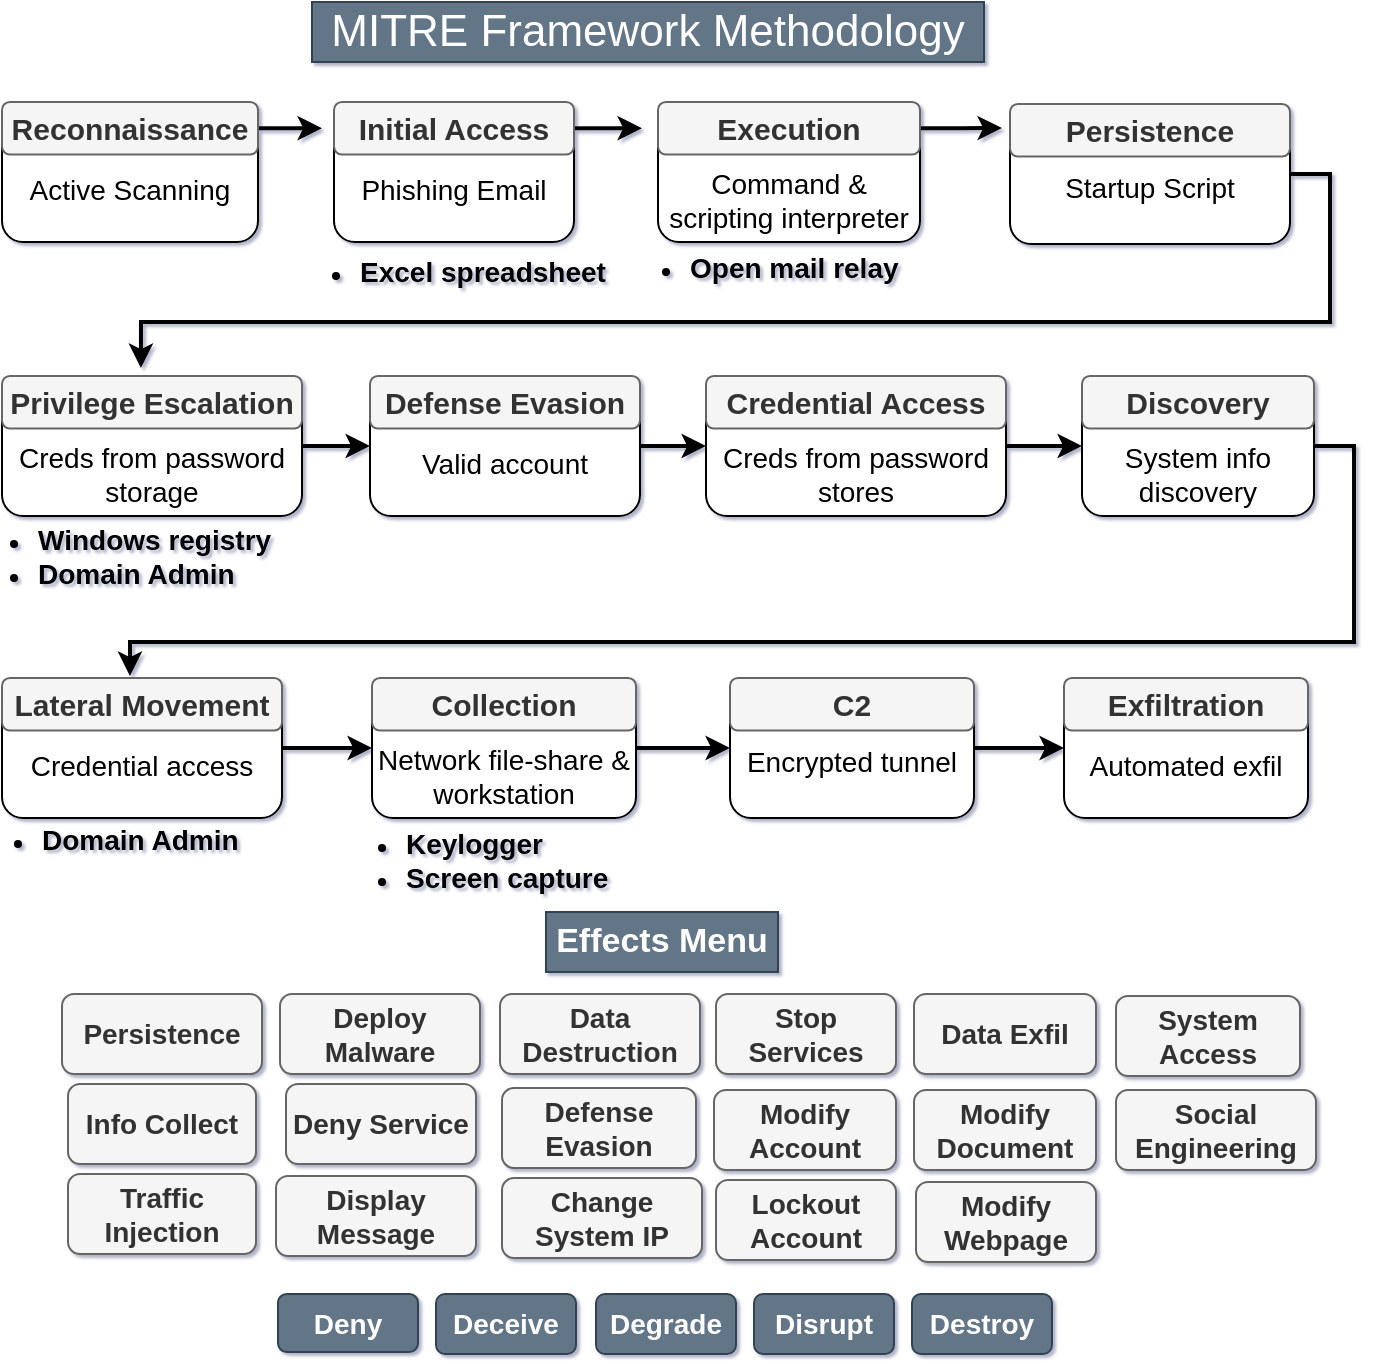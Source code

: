 <mxfile version="26.0.11">
  <diagram name="Page-1" id="gRGlmmRWfanD2pizWrzM">
    <mxGraphModel dx="1801" dy="774" grid="1" gridSize="10" guides="1" tooltips="1" connect="1" arrows="1" fold="1" page="1" pageScale="1" pageWidth="850" pageHeight="1100" background="none" math="0" shadow="1">
      <root>
        <mxCell id="0" />
        <mxCell id="1" parent="0" />
        <mxCell id="JNrSfI8FxQFx-OjNTc6Z-5" value="" style="group;fillColor=none;fontColor=#ffffff;strokeColor=none;" vertex="1" connectable="0" parent="1">
          <mxGeometry x="80" y="280" width="128" height="70" as="geometry" />
        </mxCell>
        <mxCell id="JNrSfI8FxQFx-OjNTc6Z-6" value="" style="group;fillColor=none;fontColor=#ffffff;strokeColor=none;" vertex="1" connectable="0" parent="JNrSfI8FxQFx-OjNTc6Z-5">
          <mxGeometry width="128" height="70" as="geometry" />
        </mxCell>
        <mxCell id="JNrSfI8FxQFx-OjNTc6Z-3" value="&lt;div align=&quot;center&quot;&gt;&lt;font style=&quot;font-size: 14px;&quot;&gt;&lt;font&gt;&lt;br&gt;&lt;/font&gt;&lt;/font&gt;&lt;/div&gt;&lt;div align=&quot;center&quot;&gt;&lt;font style=&quot;font-size: 14px;&quot;&gt;&lt;font&gt;Active Scanning&lt;/font&gt;&lt;/font&gt;&lt;/div&gt;" style="rounded=1;whiteSpace=wrap;html=1;imageAlign=center;align=center;labelPosition=center;verticalLabelPosition=middle;verticalAlign=middle;container=1;" vertex="1" parent="JNrSfI8FxQFx-OjNTc6Z-6">
          <mxGeometry width="128" height="70" as="geometry" />
        </mxCell>
        <mxCell id="JNrSfI8FxQFx-OjNTc6Z-104" style="edgeStyle=orthogonalEdgeStyle;rounded=0;orthogonalLoop=1;jettySize=auto;html=1;exitX=1;exitY=0.5;exitDx=0;exitDy=0;strokeWidth=2;" edge="1" parent="JNrSfI8FxQFx-OjNTc6Z-6" source="JNrSfI8FxQFx-OjNTc6Z-4">
          <mxGeometry relative="1" as="geometry">
            <mxPoint x="160" y="13" as="targetPoint" />
          </mxGeometry>
        </mxCell>
        <mxCell id="JNrSfI8FxQFx-OjNTc6Z-4" value="&lt;font style=&quot;font-size: 15px;&quot;&gt;&lt;b&gt;&lt;font&gt;Reconnaissance&lt;/font&gt;&lt;/b&gt;&lt;/font&gt;" style="rounded=1;whiteSpace=wrap;html=1;fillColor=#f5f5f5;strokeColor=#666666;fontColor=#333333;" vertex="1" parent="JNrSfI8FxQFx-OjNTc6Z-6">
          <mxGeometry width="128" height="26.25" as="geometry" />
        </mxCell>
        <mxCell id="JNrSfI8FxQFx-OjNTc6Z-7" value="" style="group" vertex="1" connectable="0" parent="1">
          <mxGeometry x="246" y="280" width="120" height="70" as="geometry" />
        </mxCell>
        <mxCell id="JNrSfI8FxQFx-OjNTc6Z-8" value="" style="group" vertex="1" connectable="0" parent="JNrSfI8FxQFx-OjNTc6Z-7">
          <mxGeometry width="120" height="70" as="geometry" />
        </mxCell>
        <mxCell id="JNrSfI8FxQFx-OjNTc6Z-9" value="&lt;div&gt;&lt;font style=&quot;font-size: 14px;&quot;&gt;&lt;br&gt;&lt;/font&gt;&lt;/div&gt;&lt;div&gt;&lt;font style=&quot;font-size: 14px;&quot;&gt;Phishing Email&lt;/font&gt;&lt;/div&gt;" style="rounded=1;whiteSpace=wrap;html=1;imageAlign=center;align=center;labelPosition=center;verticalLabelPosition=middle;verticalAlign=middle;container=1;" vertex="1" parent="JNrSfI8FxQFx-OjNTc6Z-8">
          <mxGeometry width="120" height="70" as="geometry" />
        </mxCell>
        <mxCell id="JNrSfI8FxQFx-OjNTc6Z-105" style="edgeStyle=orthogonalEdgeStyle;rounded=0;orthogonalLoop=1;jettySize=auto;html=1;exitX=1;exitY=0.5;exitDx=0;exitDy=0;strokeWidth=2;" edge="1" parent="JNrSfI8FxQFx-OjNTc6Z-8" source="JNrSfI8FxQFx-OjNTc6Z-10">
          <mxGeometry relative="1" as="geometry">
            <mxPoint x="154" y="13" as="targetPoint" />
          </mxGeometry>
        </mxCell>
        <mxCell id="JNrSfI8FxQFx-OjNTc6Z-10" value="&lt;font style=&quot;font-size: 15px;&quot;&gt;&lt;b&gt;Initial Access&lt;/b&gt;&lt;/font&gt;" style="rounded=1;whiteSpace=wrap;html=1;fillColor=#f5f5f5;strokeColor=#666666;fontColor=#333333;" vertex="1" parent="JNrSfI8FxQFx-OjNTc6Z-8">
          <mxGeometry width="120" height="26.25" as="geometry" />
        </mxCell>
        <mxCell id="JNrSfI8FxQFx-OjNTc6Z-11" value="" style="group" vertex="1" connectable="0" parent="1">
          <mxGeometry x="408" y="280" width="131" height="70" as="geometry" />
        </mxCell>
        <mxCell id="JNrSfI8FxQFx-OjNTc6Z-12" value="" style="group" vertex="1" connectable="0" parent="JNrSfI8FxQFx-OjNTc6Z-11">
          <mxGeometry width="131" height="70" as="geometry" />
        </mxCell>
        <mxCell id="JNrSfI8FxQFx-OjNTc6Z-13" value="&lt;div&gt;&lt;br&gt;&lt;/div&gt;&lt;div&gt;&lt;br&gt;&lt;/div&gt;&lt;div&gt;&lt;font style=&quot;font-size: 14px;&quot;&gt;Command &amp;amp; scripting interpreter&lt;/font&gt;&lt;/div&gt;" style="rounded=1;whiteSpace=wrap;html=1;imageAlign=center;align=center;labelPosition=center;verticalLabelPosition=middle;verticalAlign=middle;container=1;" vertex="1" parent="JNrSfI8FxQFx-OjNTc6Z-12">
          <mxGeometry width="131" height="70" as="geometry" />
        </mxCell>
        <mxCell id="JNrSfI8FxQFx-OjNTc6Z-106" style="edgeStyle=orthogonalEdgeStyle;rounded=0;orthogonalLoop=1;jettySize=auto;html=1;exitX=1;exitY=0.5;exitDx=0;exitDy=0;fontSize=12;strokeWidth=2;" edge="1" parent="JNrSfI8FxQFx-OjNTc6Z-12" source="JNrSfI8FxQFx-OjNTc6Z-14">
          <mxGeometry relative="1" as="geometry">
            <mxPoint x="172" y="13" as="targetPoint" />
          </mxGeometry>
        </mxCell>
        <mxCell id="JNrSfI8FxQFx-OjNTc6Z-14" value="&lt;font style=&quot;font-size: 15px;&quot;&gt;&lt;b&gt;&lt;font&gt;Execution&lt;/font&gt;&lt;/b&gt;&lt;/font&gt;" style="rounded=1;whiteSpace=wrap;html=1;fillColor=#f5f5f5;strokeColor=#666666;fontColor=#333333;" vertex="1" parent="JNrSfI8FxQFx-OjNTc6Z-12">
          <mxGeometry width="131" height="26.25" as="geometry" />
        </mxCell>
        <mxCell id="JNrSfI8FxQFx-OjNTc6Z-15" value="" style="group" vertex="1" connectable="0" parent="1">
          <mxGeometry x="584" y="281" width="140" height="70" as="geometry" />
        </mxCell>
        <mxCell id="JNrSfI8FxQFx-OjNTc6Z-16" value="" style="group" vertex="1" connectable="0" parent="JNrSfI8FxQFx-OjNTc6Z-15">
          <mxGeometry width="140" height="70" as="geometry" />
        </mxCell>
        <mxCell id="JNrSfI8FxQFx-OjNTc6Z-17" value="&lt;div&gt;&lt;br&gt;&lt;/div&gt;&lt;div&gt;&lt;font style=&quot;font-size: 14px;&quot;&gt;Startup Script&lt;/font&gt;&lt;/div&gt;" style="rounded=1;whiteSpace=wrap;html=1;imageAlign=center;align=center;labelPosition=center;verticalLabelPosition=middle;verticalAlign=middle;container=1;" vertex="1" parent="JNrSfI8FxQFx-OjNTc6Z-16">
          <mxGeometry width="140" height="70" as="geometry" />
        </mxCell>
        <mxCell id="JNrSfI8FxQFx-OjNTc6Z-18" value="&lt;font style=&quot;font-size: 15px;&quot;&gt;&lt;b&gt;&lt;font&gt;Persistence&lt;/font&gt;&lt;/b&gt;&lt;/font&gt;" style="rounded=1;whiteSpace=wrap;html=1;fillColor=#f5f5f5;strokeColor=#666666;fontColor=#333333;" vertex="1" parent="JNrSfI8FxQFx-OjNTc6Z-16">
          <mxGeometry width="140" height="26.25" as="geometry" />
        </mxCell>
        <mxCell id="JNrSfI8FxQFx-OjNTc6Z-19" value="" style="group;fontFamily=Garamond;" vertex="1" connectable="0" parent="1">
          <mxGeometry x="80" y="417" width="160" height="70" as="geometry" />
        </mxCell>
        <mxCell id="JNrSfI8FxQFx-OjNTc6Z-20" value="" style="group" vertex="1" connectable="0" parent="JNrSfI8FxQFx-OjNTc6Z-19">
          <mxGeometry width="160" height="70" as="geometry" />
        </mxCell>
        <mxCell id="JNrSfI8FxQFx-OjNTc6Z-21" value="&lt;div&gt;&lt;br&gt;&lt;/div&gt;&lt;div&gt;&lt;br&gt;&lt;/div&gt;&lt;div&gt;&lt;font style=&quot;font-size: 14px;&quot;&gt;Creds from password storage&lt;/font&gt;&lt;/div&gt;" style="rounded=1;whiteSpace=wrap;html=1;imageAlign=center;align=center;labelPosition=center;verticalLabelPosition=middle;verticalAlign=middle;container=1;" vertex="1" parent="JNrSfI8FxQFx-OjNTc6Z-20">
          <mxGeometry width="150" height="70" as="geometry" />
        </mxCell>
        <mxCell id="JNrSfI8FxQFx-OjNTc6Z-22" value="&lt;font face=&quot;Helvetica&quot; style=&quot;font-size: 15px;&quot;&gt;&lt;b&gt;&lt;font&gt;Privilege Escalation&lt;/font&gt;&lt;/b&gt;&lt;/font&gt;" style="rounded=1;whiteSpace=wrap;html=1;fillColor=#f5f5f5;strokeColor=#666666;fontColor=#333333;" vertex="1" parent="JNrSfI8FxQFx-OjNTc6Z-20">
          <mxGeometry width="150" height="26.25" as="geometry" />
        </mxCell>
        <mxCell id="JNrSfI8FxQFx-OjNTc6Z-23" value="" style="group" vertex="1" connectable="0" parent="1">
          <mxGeometry x="279" y="417" width="150" height="70" as="geometry" />
        </mxCell>
        <mxCell id="JNrSfI8FxQFx-OjNTc6Z-24" value="" style="group" vertex="1" connectable="0" parent="JNrSfI8FxQFx-OjNTc6Z-23">
          <mxGeometry width="150" height="70" as="geometry" />
        </mxCell>
        <mxCell id="JNrSfI8FxQFx-OjNTc6Z-25" value="&lt;div&gt;&lt;font style=&quot;font-size: 14px;&quot;&gt;&lt;br&gt;&lt;/font&gt;&lt;/div&gt;&lt;div&gt;&lt;font style=&quot;font-size: 14px;&quot;&gt;&lt;font&gt;Valid account&lt;/font&gt;&lt;/font&gt;&lt;/div&gt;" style="rounded=1;whiteSpace=wrap;html=1;imageAlign=center;align=center;labelPosition=center;verticalLabelPosition=middle;verticalAlign=middle;container=1;" vertex="1" parent="JNrSfI8FxQFx-OjNTc6Z-24">
          <mxGeometry x="-15" width="135" height="70" as="geometry" />
        </mxCell>
        <mxCell id="JNrSfI8FxQFx-OjNTc6Z-26" value="&lt;font style=&quot;font-size: 15px;&quot;&gt;&lt;b&gt;Defense Evasion&lt;/b&gt;&lt;/font&gt;" style="rounded=1;whiteSpace=wrap;html=1;fillColor=#f5f5f5;strokeColor=#666666;fontColor=#333333;" vertex="1" parent="JNrSfI8FxQFx-OjNTc6Z-24">
          <mxGeometry x="-15" width="135" height="26.25" as="geometry" />
        </mxCell>
        <mxCell id="JNrSfI8FxQFx-OjNTc6Z-27" value="" style="group" vertex="1" connectable="0" parent="1">
          <mxGeometry x="432" y="417" width="150" height="70" as="geometry" />
        </mxCell>
        <mxCell id="JNrSfI8FxQFx-OjNTc6Z-28" value="" style="group" vertex="1" connectable="0" parent="JNrSfI8FxQFx-OjNTc6Z-27">
          <mxGeometry width="150" height="70" as="geometry" />
        </mxCell>
        <mxCell id="JNrSfI8FxQFx-OjNTc6Z-63" style="edgeStyle=orthogonalEdgeStyle;rounded=0;orthogonalLoop=1;jettySize=auto;html=1;exitX=1;exitY=0.5;exitDx=0;exitDy=0;strokeWidth=2;" edge="1" parent="JNrSfI8FxQFx-OjNTc6Z-28" source="JNrSfI8FxQFx-OjNTc6Z-29">
          <mxGeometry relative="1" as="geometry">
            <mxPoint x="188" y="35" as="targetPoint" />
          </mxGeometry>
        </mxCell>
        <mxCell id="JNrSfI8FxQFx-OjNTc6Z-29" value="&lt;div&gt;&lt;br&gt;&lt;/div&gt;&lt;div&gt;&lt;br&gt;&lt;/div&gt;&lt;div&gt;&lt;font style=&quot;font-size: 14px;&quot;&gt;Creds from password stores&lt;/font&gt;&lt;/div&gt;" style="rounded=1;whiteSpace=wrap;html=1;imageAlign=center;align=center;labelPosition=center;verticalLabelPosition=middle;verticalAlign=middle;container=1;" vertex="1" parent="JNrSfI8FxQFx-OjNTc6Z-28">
          <mxGeometry width="150" height="70" as="geometry" />
        </mxCell>
        <mxCell id="JNrSfI8FxQFx-OjNTc6Z-30" value="&lt;font style=&quot;font-size: 15px;&quot;&gt;&lt;b&gt;Credential Access&lt;/b&gt;&lt;/font&gt;" style="rounded=1;whiteSpace=wrap;html=1;fillColor=#f5f5f5;strokeColor=#666666;fontColor=#333333;" vertex="1" parent="JNrSfI8FxQFx-OjNTc6Z-28">
          <mxGeometry width="150" height="26.25" as="geometry" />
        </mxCell>
        <mxCell id="JNrSfI8FxQFx-OjNTc6Z-31" value="" style="group" vertex="1" connectable="0" parent="1">
          <mxGeometry x="620" y="417" width="116" height="70" as="geometry" />
        </mxCell>
        <mxCell id="JNrSfI8FxQFx-OjNTc6Z-32" value="" style="group" vertex="1" connectable="0" parent="JNrSfI8FxQFx-OjNTc6Z-31">
          <mxGeometry width="116" height="70" as="geometry" />
        </mxCell>
        <mxCell id="JNrSfI8FxQFx-OjNTc6Z-33" value="&lt;div&gt;&lt;br&gt;&lt;/div&gt;&lt;div&gt;&lt;br&gt;&lt;/div&gt;&lt;div&gt;&lt;font style=&quot;font-size: 14px;&quot;&gt;System info discovery&lt;/font&gt;&lt;/div&gt;" style="rounded=1;whiteSpace=wrap;html=1;imageAlign=center;align=center;labelPosition=center;verticalLabelPosition=middle;verticalAlign=middle;container=1;" vertex="1" parent="JNrSfI8FxQFx-OjNTc6Z-32">
          <mxGeometry width="116" height="70" as="geometry" />
        </mxCell>
        <mxCell id="JNrSfI8FxQFx-OjNTc6Z-34" value="&lt;font style=&quot;font-size: 15px;&quot;&gt;&lt;b&gt;Discovery&lt;/b&gt;&lt;/font&gt;" style="rounded=1;whiteSpace=wrap;html=1;fillColor=#f5f5f5;strokeColor=#666666;fontColor=#333333;" vertex="1" parent="JNrSfI8FxQFx-OjNTc6Z-32">
          <mxGeometry width="116" height="26.25" as="geometry" />
        </mxCell>
        <mxCell id="JNrSfI8FxQFx-OjNTc6Z-35" value="" style="group" vertex="1" connectable="0" parent="1">
          <mxGeometry x="80" y="568" width="140" height="70" as="geometry" />
        </mxCell>
        <mxCell id="JNrSfI8FxQFx-OjNTc6Z-36" value="" style="group" vertex="1" connectable="0" parent="JNrSfI8FxQFx-OjNTc6Z-35">
          <mxGeometry width="140" height="70" as="geometry" />
        </mxCell>
        <mxCell id="JNrSfI8FxQFx-OjNTc6Z-37" value="&lt;div&gt;&lt;font style=&quot;font-size: 14px;&quot;&gt;&lt;br&gt;&lt;/font&gt;&lt;/div&gt;&lt;div&gt;&lt;font style=&quot;font-size: 14px;&quot;&gt;Credential access&lt;/font&gt;&lt;/div&gt;" style="rounded=1;whiteSpace=wrap;html=1;imageAlign=center;align=center;labelPosition=center;verticalLabelPosition=middle;verticalAlign=middle;container=1;" vertex="1" parent="JNrSfI8FxQFx-OjNTc6Z-36">
          <mxGeometry width="140" height="70" as="geometry" />
        </mxCell>
        <mxCell id="JNrSfI8FxQFx-OjNTc6Z-38" value="&lt;font style=&quot;font-size: 15px;&quot;&gt;&lt;b&gt;Lateral Movement&lt;/b&gt;&lt;/font&gt;" style="rounded=1;whiteSpace=wrap;html=1;fillColor=#f5f5f5;strokeColor=#666666;fontColor=#333333;" vertex="1" parent="JNrSfI8FxQFx-OjNTc6Z-36">
          <mxGeometry width="140" height="26.25" as="geometry" />
        </mxCell>
        <mxCell id="JNrSfI8FxQFx-OjNTc6Z-39" value="" style="group" vertex="1" connectable="0" parent="1">
          <mxGeometry x="265" y="568" width="132" height="70" as="geometry" />
        </mxCell>
        <mxCell id="JNrSfI8FxQFx-OjNTc6Z-40" value="" style="group" vertex="1" connectable="0" parent="JNrSfI8FxQFx-OjNTc6Z-39">
          <mxGeometry width="132" height="70" as="geometry" />
        </mxCell>
        <mxCell id="JNrSfI8FxQFx-OjNTc6Z-41" value="&lt;div&gt;&lt;br&gt;&lt;/div&gt;&lt;div&gt;&lt;br&gt;&lt;/div&gt;&lt;div&gt;&lt;font style=&quot;font-size: 14px;&quot;&gt;Network file-share &amp;amp; workstation&lt;/font&gt;&lt;/div&gt;" style="rounded=1;whiteSpace=wrap;html=1;imageAlign=center;align=center;labelPosition=center;verticalLabelPosition=middle;verticalAlign=middle;container=1;" vertex="1" parent="JNrSfI8FxQFx-OjNTc6Z-40">
          <mxGeometry width="132" height="70" as="geometry" />
        </mxCell>
        <mxCell id="JNrSfI8FxQFx-OjNTc6Z-42" value="&lt;b&gt;&lt;font style=&quot;font-size: 15px;&quot;&gt;Collection&lt;/font&gt;&lt;/b&gt;" style="rounded=1;whiteSpace=wrap;html=1;fillColor=#f5f5f5;strokeColor=#666666;fontColor=#333333;" vertex="1" parent="JNrSfI8FxQFx-OjNTc6Z-40">
          <mxGeometry width="132" height="26.25" as="geometry" />
        </mxCell>
        <mxCell id="JNrSfI8FxQFx-OjNTc6Z-43" value="" style="group" vertex="1" connectable="0" parent="1">
          <mxGeometry x="444" y="568" width="122" height="70" as="geometry" />
        </mxCell>
        <mxCell id="JNrSfI8FxQFx-OjNTc6Z-44" value="" style="group" vertex="1" connectable="0" parent="JNrSfI8FxQFx-OjNTc6Z-43">
          <mxGeometry width="122" height="70" as="geometry" />
        </mxCell>
        <mxCell id="JNrSfI8FxQFx-OjNTc6Z-45" value="&lt;div&gt;&lt;br&gt;&lt;/div&gt;&lt;div&gt;&lt;font style=&quot;font-size: 14px;&quot;&gt;Encrypted tunnel&lt;/font&gt;&lt;/div&gt;" style="rounded=1;whiteSpace=wrap;html=1;imageAlign=center;align=center;labelPosition=center;verticalLabelPosition=middle;verticalAlign=middle;container=1;" vertex="1" parent="JNrSfI8FxQFx-OjNTc6Z-44">
          <mxGeometry width="122" height="70" as="geometry" />
        </mxCell>
        <mxCell id="JNrSfI8FxQFx-OjNTc6Z-46" value="&lt;font style=&quot;font-size: 15px;&quot;&gt;&lt;b&gt;C2&lt;/b&gt;&lt;/font&gt;" style="rounded=1;whiteSpace=wrap;html=1;fillColor=#f5f5f5;strokeColor=#666666;fontColor=#333333;" vertex="1" parent="JNrSfI8FxQFx-OjNTc6Z-44">
          <mxGeometry width="122" height="26.25" as="geometry" />
        </mxCell>
        <mxCell id="JNrSfI8FxQFx-OjNTc6Z-47" value="" style="group" vertex="1" connectable="0" parent="1">
          <mxGeometry x="611" y="568" width="122" height="70" as="geometry" />
        </mxCell>
        <mxCell id="JNrSfI8FxQFx-OjNTc6Z-48" value="" style="group" vertex="1" connectable="0" parent="JNrSfI8FxQFx-OjNTc6Z-47">
          <mxGeometry width="122" height="70" as="geometry" />
        </mxCell>
        <mxCell id="JNrSfI8FxQFx-OjNTc6Z-49" value="&lt;div&gt;&lt;font style=&quot;font-size: 14px;&quot;&gt;&lt;br&gt;&lt;/font&gt;&lt;/div&gt;&lt;div&gt;&lt;font style=&quot;font-size: 14px;&quot;&gt;Automated exfil&lt;/font&gt;&lt;/div&gt;" style="rounded=1;whiteSpace=wrap;html=1;imageAlign=center;align=center;labelPosition=center;verticalLabelPosition=middle;verticalAlign=middle;container=1;" vertex="1" parent="JNrSfI8FxQFx-OjNTc6Z-48">
          <mxGeometry width="122" height="70" as="geometry" />
        </mxCell>
        <mxCell id="JNrSfI8FxQFx-OjNTc6Z-50" value="&lt;font style=&quot;font-size: 15px;&quot;&gt;&lt;b&gt;Exfiltration&lt;/b&gt;&lt;/font&gt;" style="rounded=1;whiteSpace=wrap;html=1;fillColor=#f5f5f5;strokeColor=#666666;fontColor=#333333;" vertex="1" parent="JNrSfI8FxQFx-OjNTc6Z-48">
          <mxGeometry width="122" height="26.25" as="geometry" />
        </mxCell>
        <mxCell id="JNrSfI8FxQFx-OjNTc6Z-54" style="edgeStyle=orthogonalEdgeStyle;rounded=0;orthogonalLoop=1;jettySize=auto;html=1;exitX=1;exitY=0.5;exitDx=0;exitDy=0;entryX=0.463;entryY=-0.152;entryDx=0;entryDy=0;entryPerimeter=0;fontSize=15;spacing=4;strokeWidth=2;" edge="1" parent="1" source="JNrSfI8FxQFx-OjNTc6Z-17" target="JNrSfI8FxQFx-OjNTc6Z-22">
          <mxGeometry relative="1" as="geometry">
            <Array as="points">
              <mxPoint x="744" y="316" />
              <mxPoint x="744" y="390" />
              <mxPoint x="149" y="390" />
            </Array>
          </mxGeometry>
        </mxCell>
        <mxCell id="JNrSfI8FxQFx-OjNTc6Z-56" style="edgeStyle=orthogonalEdgeStyle;rounded=0;orthogonalLoop=1;jettySize=auto;html=1;exitX=1;exitY=0.5;exitDx=0;exitDy=0;entryX=0;entryY=0.5;entryDx=0;entryDy=0;strokeWidth=2;" edge="1" parent="1" source="JNrSfI8FxQFx-OjNTc6Z-21" target="JNrSfI8FxQFx-OjNTc6Z-25">
          <mxGeometry relative="1" as="geometry" />
        </mxCell>
        <mxCell id="JNrSfI8FxQFx-OjNTc6Z-57" style="edgeStyle=orthogonalEdgeStyle;rounded=0;orthogonalLoop=1;jettySize=auto;html=1;exitX=1;exitY=0.5;exitDx=0;exitDy=0;entryX=0;entryY=0.5;entryDx=0;entryDy=0;strokeWidth=2;" edge="1" parent="1" source="JNrSfI8FxQFx-OjNTc6Z-25" target="JNrSfI8FxQFx-OjNTc6Z-29">
          <mxGeometry relative="1" as="geometry" />
        </mxCell>
        <mxCell id="JNrSfI8FxQFx-OjNTc6Z-59" style="edgeStyle=orthogonalEdgeStyle;rounded=0;orthogonalLoop=1;jettySize=auto;html=1;exitX=1;exitY=0.5;exitDx=0;exitDy=0;entryX=0.457;entryY=-0.038;entryDx=0;entryDy=0;entryPerimeter=0;fontSize=13;strokeWidth=2;" edge="1" parent="1" source="JNrSfI8FxQFx-OjNTc6Z-33" target="JNrSfI8FxQFx-OjNTc6Z-38">
          <mxGeometry relative="1" as="geometry">
            <Array as="points">
              <mxPoint x="756" y="452" />
              <mxPoint x="756" y="550" />
              <mxPoint x="144" y="550" />
            </Array>
          </mxGeometry>
        </mxCell>
        <mxCell id="JNrSfI8FxQFx-OjNTc6Z-60" style="edgeStyle=orthogonalEdgeStyle;rounded=0;orthogonalLoop=1;jettySize=auto;html=1;exitX=1;exitY=0.5;exitDx=0;exitDy=0;entryX=0;entryY=0.5;entryDx=0;entryDy=0;strokeWidth=2;" edge="1" parent="1" source="JNrSfI8FxQFx-OjNTc6Z-37" target="JNrSfI8FxQFx-OjNTc6Z-41">
          <mxGeometry relative="1" as="geometry" />
        </mxCell>
        <mxCell id="JNrSfI8FxQFx-OjNTc6Z-61" style="edgeStyle=orthogonalEdgeStyle;rounded=0;orthogonalLoop=1;jettySize=auto;html=1;exitX=1;exitY=0.5;exitDx=0;exitDy=0;entryX=0;entryY=0.5;entryDx=0;entryDy=0;strokeWidth=2;" edge="1" parent="1" source="JNrSfI8FxQFx-OjNTc6Z-41" target="JNrSfI8FxQFx-OjNTc6Z-45">
          <mxGeometry relative="1" as="geometry" />
        </mxCell>
        <mxCell id="JNrSfI8FxQFx-OjNTc6Z-62" style="edgeStyle=orthogonalEdgeStyle;rounded=0;orthogonalLoop=1;jettySize=auto;html=1;exitX=1;exitY=0.5;exitDx=0;exitDy=0;entryX=0;entryY=0.5;entryDx=0;entryDy=0;strokeWidth=2;" edge="1" parent="1" source="JNrSfI8FxQFx-OjNTc6Z-45" target="JNrSfI8FxQFx-OjNTc6Z-49">
          <mxGeometry relative="1" as="geometry" />
        </mxCell>
        <mxCell id="JNrSfI8FxQFx-OjNTc6Z-65" value="&lt;font style=&quot;font-size: 22px;&quot;&gt;MITRE Framework Methodology&lt;/font&gt;" style="text;html=1;align=center;verticalAlign=middle;whiteSpace=wrap;rounded=0;fillColor=#647687;fontColor=#ffffff;strokeColor=#314354;" vertex="1" parent="1">
          <mxGeometry x="235" y="230" width="336" height="30" as="geometry" />
        </mxCell>
        <mxCell id="JNrSfI8FxQFx-OjNTc6Z-66" value="Persistence" style="rounded=1;whiteSpace=wrap;html=1;fontSize=14;fontStyle=1;labelBorderColor=none;textShadow=0;fillColor=#f5f5f5;fontColor=#333333;strokeColor=#666666;" vertex="1" parent="1">
          <mxGeometry x="110" y="726" width="100" height="40" as="geometry" />
        </mxCell>
        <mxCell id="JNrSfI8FxQFx-OjNTc6Z-67" value="&lt;font style=&quot;font-size: 17px;&quot;&gt;Effects Menu&lt;/font&gt;" style="text;html=1;align=center;verticalAlign=middle;whiteSpace=wrap;rounded=0;fontSize=15;fontStyle=1;fillColor=#647687;fontColor=#ffffff;strokeColor=#314354;" vertex="1" parent="1">
          <mxGeometry x="352" y="685" width="116" height="30" as="geometry" />
        </mxCell>
        <mxCell id="JNrSfI8FxQFx-OjNTc6Z-68" value="Data Destruction" style="rounded=1;whiteSpace=wrap;html=1;fontSize=14;fontStyle=1;labelBorderColor=none;textShadow=0;fillColor=#f5f5f5;fontColor=#333333;strokeColor=#666666;" vertex="1" parent="1">
          <mxGeometry x="329" y="726" width="100" height="40" as="geometry" />
        </mxCell>
        <mxCell id="JNrSfI8FxQFx-OjNTc6Z-69" value="Stop Services" style="rounded=1;whiteSpace=wrap;html=1;fontSize=14;fontStyle=1;labelBorderColor=none;textShadow=0;fillColor=#f5f5f5;fontColor=#333333;strokeColor=#666666;" vertex="1" parent="1">
          <mxGeometry x="437" y="726" width="90" height="40" as="geometry" />
        </mxCell>
        <mxCell id="JNrSfI8FxQFx-OjNTc6Z-70" value="Data Exfil" style="rounded=1;whiteSpace=wrap;html=1;fontSize=14;fontStyle=1;labelBorderColor=none;textShadow=0;fillColor=#f5f5f5;fontColor=#333333;strokeColor=#666666;" vertex="1" parent="1">
          <mxGeometry x="536" y="726" width="91" height="40" as="geometry" />
        </mxCell>
        <mxCell id="JNrSfI8FxQFx-OjNTc6Z-71" value="System Access" style="rounded=1;whiteSpace=wrap;html=1;fontSize=14;fontStyle=1;labelBorderColor=none;textShadow=0;fillColor=#f5f5f5;fontColor=#333333;strokeColor=#666666;" vertex="1" parent="1">
          <mxGeometry x="637" y="727" width="92" height="40" as="geometry" />
        </mxCell>
        <mxCell id="JNrSfI8FxQFx-OjNTc6Z-73" value="Info Collect" style="rounded=1;whiteSpace=wrap;html=1;fontSize=14;fontStyle=1;labelBorderColor=none;textShadow=0;fillColor=#f5f5f5;fontColor=#333333;strokeColor=#666666;" vertex="1" parent="1">
          <mxGeometry x="113" y="771" width="94" height="40" as="geometry" />
        </mxCell>
        <mxCell id="JNrSfI8FxQFx-OjNTc6Z-74" value="Defense Evasion" style="rounded=1;whiteSpace=wrap;html=1;fontSize=14;fontStyle=1;labelBorderColor=none;textShadow=0;fillColor=#f5f5f5;fontColor=#333333;strokeColor=#666666;" vertex="1" parent="1">
          <mxGeometry x="330" y="773" width="97" height="40" as="geometry" />
        </mxCell>
        <mxCell id="JNrSfI8FxQFx-OjNTc6Z-76" value="Deploy Malware" style="rounded=1;whiteSpace=wrap;html=1;fontSize=14;fontStyle=1;labelBorderColor=none;textShadow=0;fillColor=#f5f5f5;fontColor=#333333;strokeColor=#666666;" vertex="1" parent="1">
          <mxGeometry x="219" y="726" width="100" height="40" as="geometry" />
        </mxCell>
        <mxCell id="JNrSfI8FxQFx-OjNTc6Z-77" style="edgeStyle=orthogonalEdgeStyle;rounded=0;orthogonalLoop=1;jettySize=auto;html=1;exitX=0.5;exitY=1;exitDx=0;exitDy=0;" edge="1" parent="1" source="JNrSfI8FxQFx-OjNTc6Z-70" target="JNrSfI8FxQFx-OjNTc6Z-70">
          <mxGeometry relative="1" as="geometry" />
        </mxCell>
        <mxCell id="JNrSfI8FxQFx-OjNTc6Z-78" value="Modify Account" style="rounded=1;whiteSpace=wrap;html=1;fontSize=14;fontStyle=1;labelBorderColor=none;textShadow=0;fillColor=#f5f5f5;fontColor=#333333;strokeColor=#666666;" vertex="1" parent="1">
          <mxGeometry x="436" y="774" width="91" height="40" as="geometry" />
        </mxCell>
        <mxCell id="JNrSfI8FxQFx-OjNTc6Z-79" value="Modify Document" style="rounded=1;whiteSpace=wrap;html=1;fontSize=14;fontStyle=1;labelBorderColor=none;textShadow=0;fillColor=#f5f5f5;fontColor=#333333;strokeColor=#666666;" vertex="1" parent="1">
          <mxGeometry x="536" y="774" width="91" height="40" as="geometry" />
        </mxCell>
        <mxCell id="JNrSfI8FxQFx-OjNTc6Z-80" value="Social Engineering" style="rounded=1;whiteSpace=wrap;html=1;fontSize=14;fontStyle=1;labelBorderColor=none;textShadow=0;fillColor=#f5f5f5;fontColor=#333333;strokeColor=#666666;" vertex="1" parent="1">
          <mxGeometry x="637" y="774" width="100" height="40" as="geometry" />
        </mxCell>
        <mxCell id="JNrSfI8FxQFx-OjNTc6Z-81" value="Traffic Injection" style="rounded=1;whiteSpace=wrap;html=1;fontSize=14;fontStyle=1;labelBorderColor=none;textShadow=0;fillColor=#f5f5f5;fontColor=#333333;strokeColor=#666666;" vertex="1" parent="1">
          <mxGeometry x="113" y="816" width="94" height="40" as="geometry" />
        </mxCell>
        <mxCell id="JNrSfI8FxQFx-OjNTc6Z-82" value="Display Message" style="rounded=1;whiteSpace=wrap;html=1;fontSize=14;fontStyle=1;labelBorderColor=none;textShadow=0;fillColor=#f5f5f5;fontColor=#333333;strokeColor=#666666;" vertex="1" parent="1">
          <mxGeometry x="217" y="817" width="100" height="40" as="geometry" />
        </mxCell>
        <mxCell id="JNrSfI8FxQFx-OjNTc6Z-83" value="Change System IP" style="rounded=1;whiteSpace=wrap;html=1;fontSize=14;fontStyle=1;labelBorderColor=none;textShadow=0;fillColor=#f5f5f5;fontColor=#333333;strokeColor=#666666;" vertex="1" parent="1">
          <mxGeometry x="330" y="818" width="100" height="40" as="geometry" />
        </mxCell>
        <mxCell id="JNrSfI8FxQFx-OjNTc6Z-84" value="Lockout Account" style="rounded=1;whiteSpace=wrap;html=1;fontSize=14;fontStyle=1;labelBorderColor=none;textShadow=0;fillColor=#f5f5f5;fontColor=#333333;strokeColor=#666666;" vertex="1" parent="1">
          <mxGeometry x="437" y="819" width="90" height="40" as="geometry" />
        </mxCell>
        <mxCell id="JNrSfI8FxQFx-OjNTc6Z-85" value="Modify Webpage" style="rounded=1;whiteSpace=wrap;html=1;fontSize=14;fontStyle=1;labelBorderColor=none;textShadow=0;fillColor=#f5f5f5;fontColor=#333333;strokeColor=#666666;" vertex="1" parent="1">
          <mxGeometry x="537" y="820" width="90" height="40" as="geometry" />
        </mxCell>
        <mxCell id="JNrSfI8FxQFx-OjNTc6Z-86" value="Deny Service" style="rounded=1;whiteSpace=wrap;html=1;fontSize=14;fontStyle=1;labelBorderColor=none;textShadow=0;fillColor=#f5f5f5;fontColor=#333333;strokeColor=#666666;" vertex="1" parent="1">
          <mxGeometry x="222" y="771" width="95" height="40" as="geometry" />
        </mxCell>
        <mxCell id="JNrSfI8FxQFx-OjNTc6Z-87" value="Deceive" style="rounded=1;whiteSpace=wrap;html=1;fontSize=14;fontStyle=1;labelBorderColor=none;textShadow=0;fillColor=#647687;fontColor=#ffffff;strokeColor=#314354;" vertex="1" parent="1">
          <mxGeometry x="297" y="876" width="70" height="30" as="geometry" />
        </mxCell>
        <mxCell id="JNrSfI8FxQFx-OjNTc6Z-88" value="Deny" style="rounded=1;whiteSpace=wrap;html=1;fontSize=14;fontStyle=1;labelBorderColor=none;textShadow=0;fillColor=#647687;fontColor=#ffffff;strokeColor=#314354;" vertex="1" parent="1">
          <mxGeometry x="218" y="876" width="70" height="29" as="geometry" />
        </mxCell>
        <mxCell id="JNrSfI8FxQFx-OjNTc6Z-89" value="Degrade" style="rounded=1;whiteSpace=wrap;html=1;fontSize=14;fontStyle=1;labelBorderColor=none;textShadow=0;fillColor=#647687;fontColor=#ffffff;strokeColor=#314354;" vertex="1" parent="1">
          <mxGeometry x="377" y="876" width="70" height="30" as="geometry" />
        </mxCell>
        <mxCell id="JNrSfI8FxQFx-OjNTc6Z-91" value="Disrupt" style="rounded=1;whiteSpace=wrap;html=1;fontSize=14;fontStyle=1;labelBorderColor=none;textShadow=0;fillColor=#647687;fontColor=#ffffff;strokeColor=#314354;" vertex="1" parent="1">
          <mxGeometry x="456" y="876" width="70" height="30" as="geometry" />
        </mxCell>
        <mxCell id="JNrSfI8FxQFx-OjNTc6Z-92" value="Destroy" style="rounded=1;whiteSpace=wrap;html=1;fontSize=14;fontStyle=1;labelBorderColor=none;textShadow=0;fillColor=#647687;fontColor=#ffffff;strokeColor=#314354;" vertex="1" parent="1">
          <mxGeometry x="535" y="876" width="70" height="30" as="geometry" />
        </mxCell>
        <mxCell id="JNrSfI8FxQFx-OjNTc6Z-98" value="&lt;div align=&quot;left&quot;&gt;&lt;ul style=&quot;padding-left: 10px; padding-bottom: 0px;&quot;&gt;&lt;li&gt;&lt;font style=&quot;font-size: 14px;&quot;&gt;&lt;b&gt;Open mail relay&lt;/b&gt;&lt;/font&gt;&lt;/li&gt;&lt;/ul&gt;&lt;/div&gt;" style="text;html=1;align=left;verticalAlign=middle;whiteSpace=wrap;rounded=0;textShadow=0;" vertex="1" parent="1">
          <mxGeometry x="412" y="348" width="159" height="30" as="geometry" />
        </mxCell>
        <mxCell id="JNrSfI8FxQFx-OjNTc6Z-100" value="&lt;div align=&quot;left&quot;&gt;&lt;ul style=&quot;padding-left: 10px; padding-bottom: 0px;&quot;&gt;&lt;li&gt;&lt;b&gt;&lt;font style=&quot;font-size: 14px;&quot;&gt;Keylogger&lt;/font&gt;&lt;/b&gt;&lt;/li&gt;&lt;li&gt;&lt;font style=&quot;font-size: 14px;&quot;&gt;&lt;b&gt;Screen capture&lt;/b&gt;&lt;/font&gt;&lt;/li&gt;&lt;/ul&gt;&lt;/div&gt;" style="text;html=1;align=left;verticalAlign=middle;whiteSpace=wrap;rounded=0;textShadow=0;" vertex="1" parent="1">
          <mxGeometry x="270" y="644" width="142" height="30" as="geometry" />
        </mxCell>
        <mxCell id="JNrSfI8FxQFx-OjNTc6Z-101" value="&lt;div align=&quot;left&quot;&gt;&lt;ul style=&quot;padding-left: 10px; padding-bottom: 0px;&quot;&gt;&lt;li&gt;&lt;b&gt;&lt;font style=&quot;font-size: 14px;&quot;&gt;Windows registry&lt;/font&gt;&lt;/b&gt;&lt;/li&gt;&lt;li&gt;&lt;font style=&quot;font-size: 14px;&quot;&gt;&lt;b&gt;Domain Admin&lt;/b&gt;&lt;/font&gt;&lt;/li&gt;&lt;/ul&gt;&lt;/div&gt;" style="text;html=1;align=left;verticalAlign=middle;whiteSpace=wrap;rounded=0;textShadow=0;" vertex="1" parent="1">
          <mxGeometry x="86" y="492" width="142" height="30" as="geometry" />
        </mxCell>
        <mxCell id="JNrSfI8FxQFx-OjNTc6Z-102" value="&lt;div align=&quot;left&quot;&gt;&lt;ul style=&quot;padding-left: 10px; padding-bottom: 0px;&quot;&gt;&lt;li&gt;&lt;font style=&quot;font-size: 14px;&quot;&gt;&lt;b&gt;Domain Admin&lt;/b&gt;&lt;/font&gt;&lt;/li&gt;&lt;/ul&gt;&lt;/div&gt;" style="text;html=1;align=left;verticalAlign=middle;whiteSpace=wrap;rounded=0;textShadow=0;" vertex="1" parent="1">
          <mxGeometry x="88" y="634" width="142" height="30" as="geometry" />
        </mxCell>
        <mxCell id="JNrSfI8FxQFx-OjNTc6Z-103" value="&lt;div align=&quot;left&quot;&gt;&lt;ul style=&quot;padding-left: 10px; padding-bottom: 0px;&quot;&gt;&lt;li&gt;&lt;font style=&quot;font-size: 14px;&quot;&gt;&lt;b&gt;Excel spreadsheet&lt;/b&gt;&lt;/font&gt;&lt;/li&gt;&lt;/ul&gt;&lt;/div&gt;" style="text;html=1;align=left;verticalAlign=middle;whiteSpace=wrap;rounded=0;textShadow=0;" vertex="1" parent="1">
          <mxGeometry x="247" y="350" width="142" height="30" as="geometry" />
        </mxCell>
      </root>
    </mxGraphModel>
  </diagram>
</mxfile>
